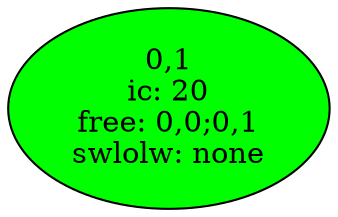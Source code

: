 digraph "stromrallye4_klein.txt_fields" {
	compound=true
	"0_1" [label="0,1
ic: 20
free: 0,0;0,1
swlolw: none" fillcolor=green pos="0.0,2.8!" style=filled]
}
